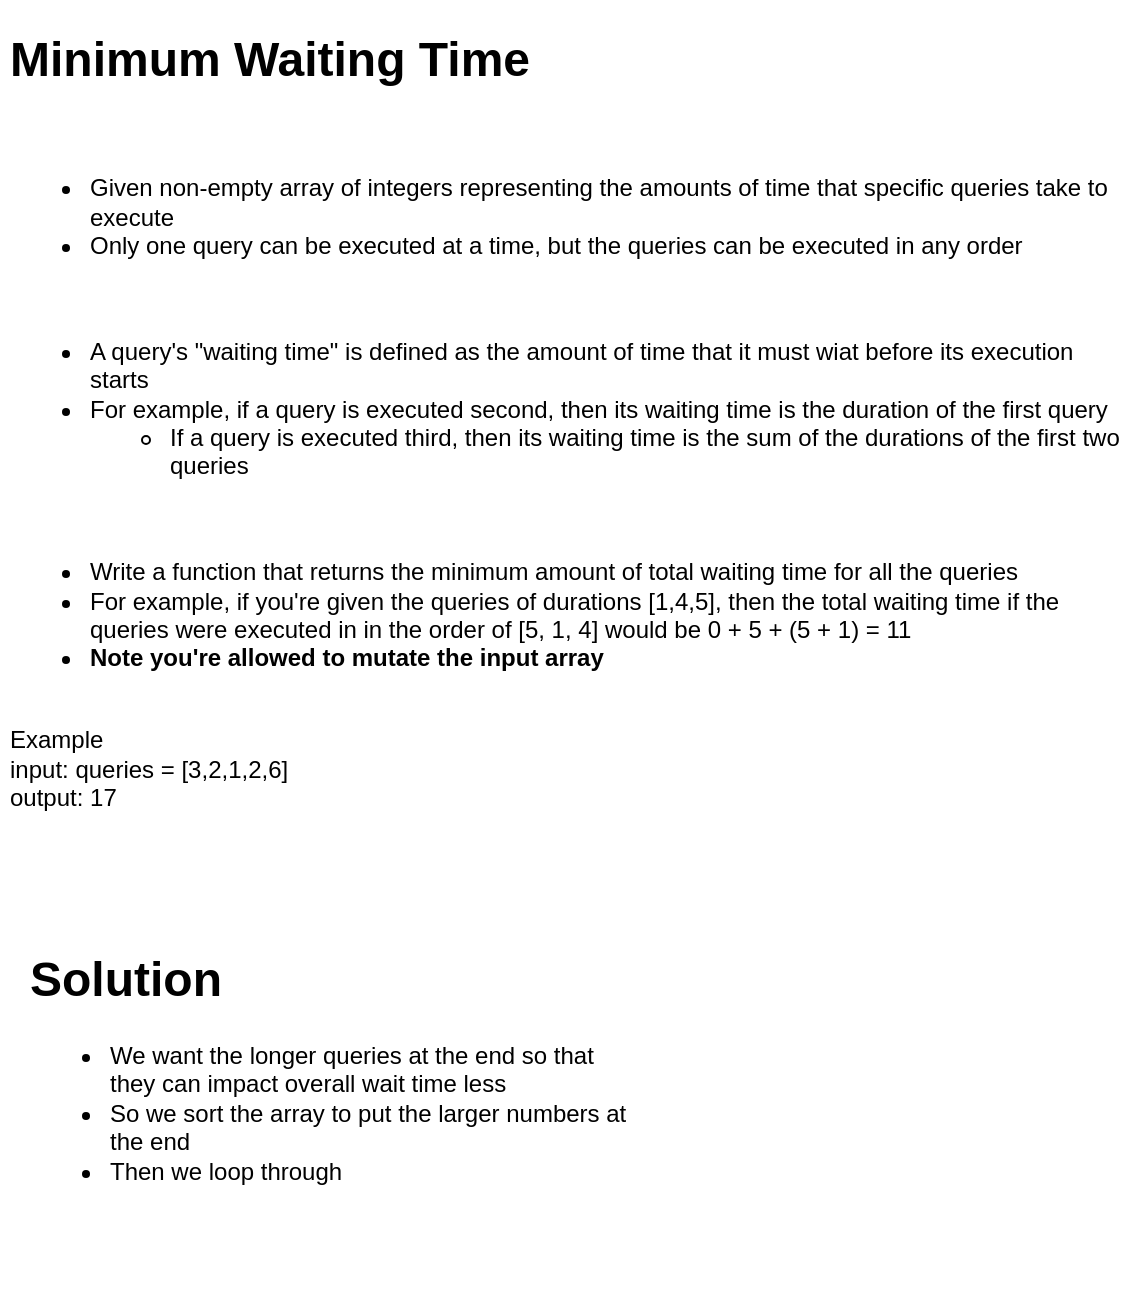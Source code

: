 <mxfile version="20.2.7" type="github">
  <diagram id="czrMP_-AW4aoF4EeRSRZ" name="Page-1">
    <mxGraphModel dx="613" dy="634" grid="1" gridSize="10" guides="1" tooltips="1" connect="1" arrows="1" fold="1" page="1" pageScale="1" pageWidth="1100" pageHeight="850" math="0" shadow="0">
      <root>
        <mxCell id="0" />
        <mxCell id="1" parent="0" />
        <mxCell id="53d5rHXZxRjKkrKji-g7-1" value="&lt;h1&gt;&lt;span style=&quot;background-color: initial;&quot;&gt;Minimum Waiting Time&lt;/span&gt;&lt;br&gt;&lt;/h1&gt;&lt;div&gt;&lt;span style=&quot;background-color: initial;&quot;&gt;&lt;br&gt;&lt;/span&gt;&lt;/div&gt;&lt;div&gt;&lt;ul&gt;&lt;li&gt;Given non-empty array of integers representing the amounts of time that specific queries take to execute&lt;/li&gt;&lt;li&gt;Only one query can be executed at a time, but the queries can be executed in any order&lt;/li&gt;&lt;/ul&gt;&lt;div&gt;&lt;br&gt;&lt;/div&gt;&lt;/div&gt;&lt;div&gt;&lt;ul&gt;&lt;li&gt;A query&#39;s &quot;waiting time&quot; is defined as the amount of time that it must wiat before its execution starts&lt;/li&gt;&lt;li&gt;For example, if a query is executed second, then its waiting time is the duration of the first query&lt;/li&gt;&lt;ul&gt;&lt;li&gt;If a query is executed third, then its waiting time is the sum of the durations of the first two queries&lt;/li&gt;&lt;/ul&gt;&lt;/ul&gt;&lt;div&gt;&lt;br&gt;&lt;/div&gt;&lt;/div&gt;&lt;div&gt;&lt;ul&gt;&lt;li&gt;Write a function that returns the minimum amount of total waiting time for all the queries&lt;/li&gt;&lt;li&gt;For example, if you&#39;re given the queries of durations [1,4,5], then the total waiting time if the queries were executed in in the order of [5, 1, 4] would be 0 + 5 + (5 + 1) = 11&lt;/li&gt;&lt;li&gt;&lt;b&gt;Note you&#39;re allowed to mutate the input array&lt;/b&gt;&lt;/li&gt;&lt;/ul&gt;&lt;div&gt;&lt;b&gt;&lt;br&gt;&lt;/b&gt;&lt;/div&gt;&lt;/div&gt;&lt;div&gt;Example&lt;/div&gt;&lt;div&gt;input: queries = [3,2,1,2,6]&lt;/div&gt;&lt;div&gt;output: 17&lt;/div&gt;" style="text;html=1;strokeColor=none;fillColor=none;spacing=5;spacingTop=-20;whiteSpace=wrap;overflow=hidden;rounded=0;" vertex="1" parent="1">
          <mxGeometry x="30" y="60" width="570" height="440" as="geometry" />
        </mxCell>
        <mxCell id="53d5rHXZxRjKkrKji-g7-2" value="&lt;h1&gt;Solution&lt;/h1&gt;&lt;p&gt;&lt;/p&gt;&lt;ul&gt;&lt;li&gt;We want the longer queries at the end so that they can impact overall wait time less&lt;/li&gt;&lt;li&gt;So we sort the array to put the larger numbers at the end&lt;/li&gt;&lt;li&gt;Then we loop through&lt;/li&gt;&lt;/ul&gt;&lt;p&gt;&lt;/p&gt;" style="text;html=1;strokeColor=none;fillColor=none;spacing=5;spacingTop=-20;whiteSpace=wrap;overflow=hidden;rounded=0;" vertex="1" parent="1">
          <mxGeometry x="40" y="520" width="310" height="180" as="geometry" />
        </mxCell>
      </root>
    </mxGraphModel>
  </diagram>
</mxfile>
